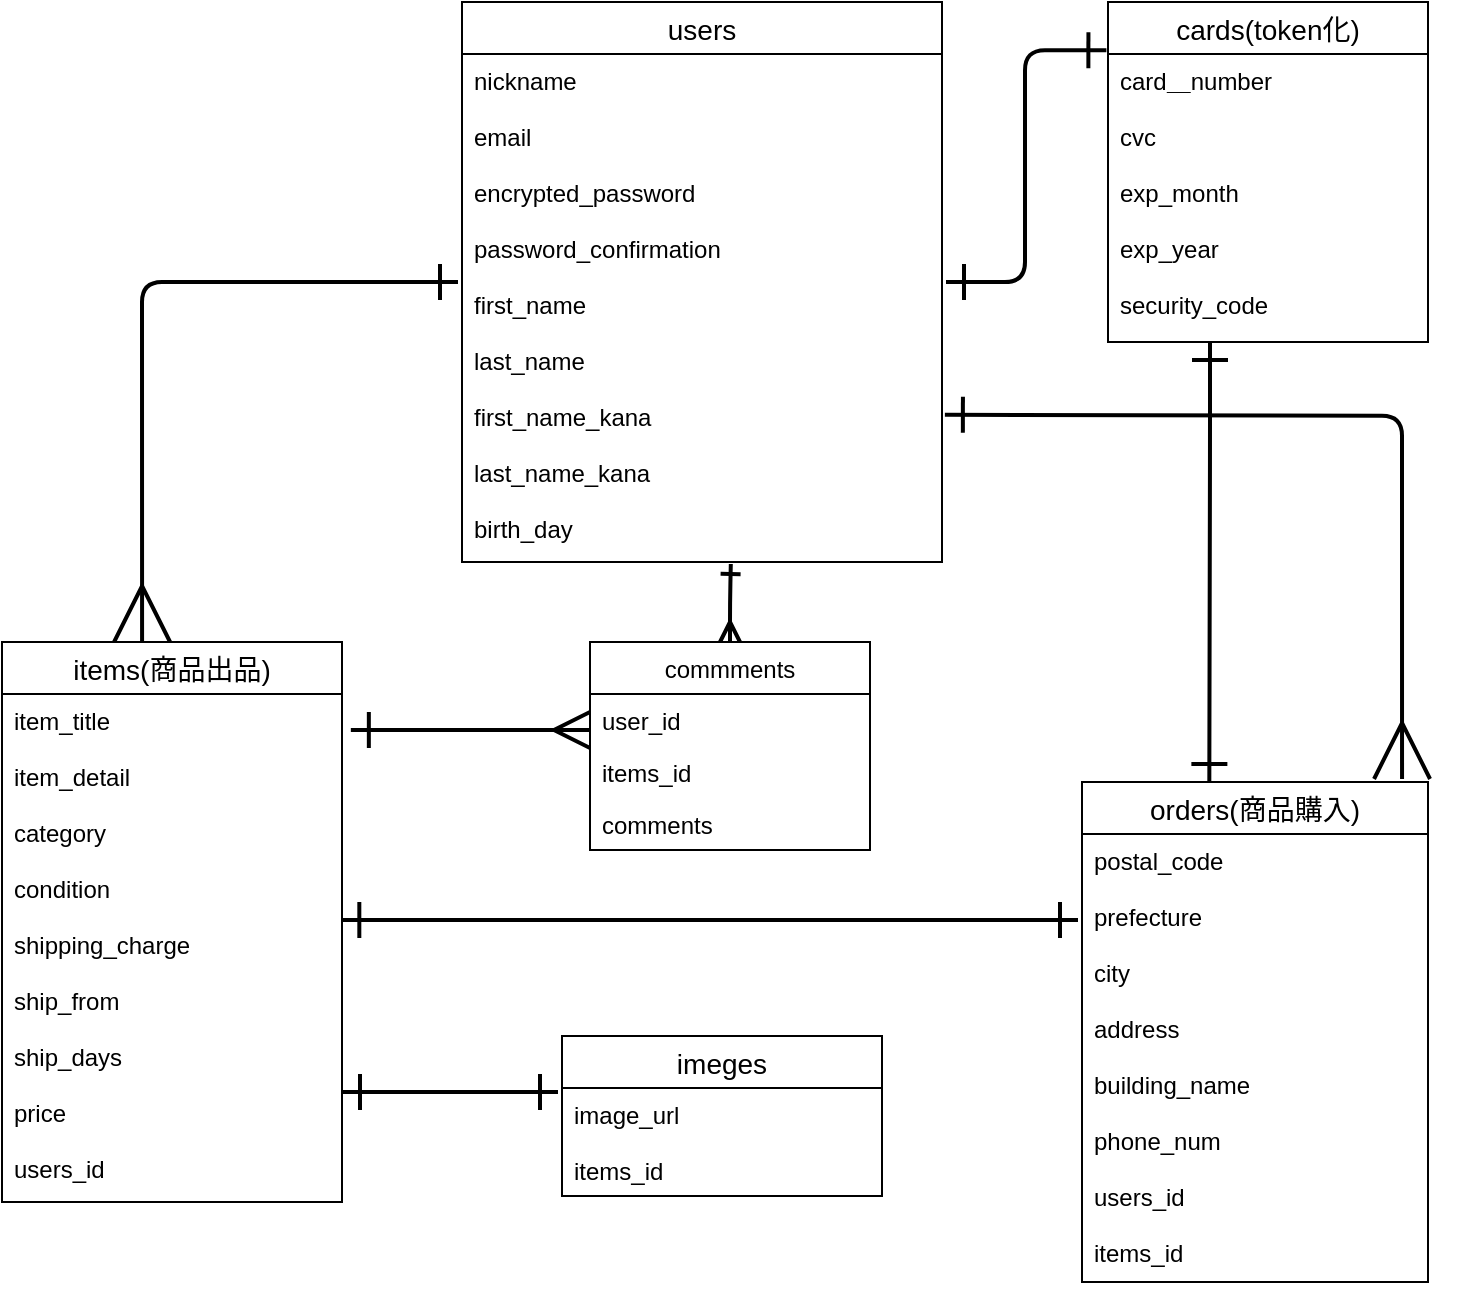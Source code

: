 <mxfile>
    <diagram id="rWAsGiQK8i2zTbiSWOjm" name="ページ1">
        <mxGraphModel dx="427" dy="888" grid="1" gridSize="10" guides="1" tooltips="1" connect="1" arrows="1" fold="1" page="1" pageScale="1" pageWidth="827" pageHeight="1169" math="0" shadow="0">
            <root>
                <mxCell id="0"/>
                <mxCell id="1" parent="0"/>
                <mxCell id="42" value="items(商品出品)" style="swimlane;fontStyle=0;childLayout=stackLayout;horizontal=1;startSize=26;horizontalStack=0;resizeParent=1;resizeParentMax=0;resizeLast=0;collapsible=1;marginBottom=0;align=center;fontSize=14;" parent="1" vertex="1">
                    <mxGeometry x="50" y="360" width="170" height="280" as="geometry"/>
                </mxCell>
                <mxCell id="43" value="item_title&#10;&#10;item_detail&#10;&#10;category&#10;&#10;condition&#10;&#10;shipping_charge&#10;&#10;ship_from&#10;&#10;ship_days&#10;&#10;price&#10;&#10;users_id&#10;" style="text;strokeColor=none;fillColor=none;spacingLeft=4;spacingRight=4;overflow=hidden;rotatable=0;points=[[0,0.5],[1,0.5]];portConstraint=eastwest;fontSize=12;" parent="42" vertex="1">
                    <mxGeometry y="26" width="170" height="254" as="geometry"/>
                </mxCell>
                <mxCell id="74" style="html=1;startArrow=ERone;startFill=0;endArrow=ERone;endFill=0;startSize=15;endSize=15;sourcePerimeterSpacing=2;targetPerimeterSpacing=12;strokeWidth=2;entryX=0.998;entryY=0.444;entryDx=0;entryDy=0;entryPerimeter=0;edgeStyle=elbowEdgeStyle;elbow=vertical;" parent="1" source="46" target="43" edge="1">
                    <mxGeometry relative="1" as="geometry">
                        <mxPoint x="230" y="500" as="targetPoint"/>
                    </mxGeometry>
                </mxCell>
                <mxCell id="46" value="orders(商品購入)" style="swimlane;fontStyle=0;childLayout=stackLayout;horizontal=1;startSize=26;horizontalStack=0;resizeParent=1;resizeParentMax=0;resizeLast=0;collapsible=1;marginBottom=0;align=center;fontSize=14;" parent="1" vertex="1">
                    <mxGeometry x="590" y="430" width="173" height="250" as="geometry"/>
                </mxCell>
                <mxCell id="47" value="postal_code&#10;&#10;prefecture&#10;&#10;city&#10;&#10;address&#10;&#10;building_name&#10;&#10;phone_num&#10;&#10;users_id&#10;&#10;items_id" style="text;strokeColor=none;fillColor=none;spacingLeft=4;spacingRight=4;overflow=hidden;rotatable=0;points=[[0,0.5],[1,0.5]];portConstraint=eastwest;fontSize=12;" parent="46" vertex="1">
                    <mxGeometry y="26" width="173" height="224" as="geometry"/>
                </mxCell>
                <mxCell id="56" style="edgeStyle=orthogonalEdgeStyle;html=1;startArrow=ERone;startFill=0;endArrow=ERone;endFill=0;strokeWidth=2;sourcePerimeterSpacing=2;targetPerimeterSpacing=15;entryX=-0.005;entryY=0.142;entryDx=0;entryDy=0;startSize=15;endSize=15;entryPerimeter=0;" parent="1" source="50" target="65" edge="1">
                    <mxGeometry relative="1" as="geometry">
                        <mxPoint x="740" y="170" as="targetPoint"/>
                    </mxGeometry>
                </mxCell>
                <mxCell id="57" style="edgeStyle=orthogonalEdgeStyle;html=1;startArrow=ERone;startFill=0;endArrow=ERmany;endFill=0;sourcePerimeterSpacing=2;targetPerimeterSpacing=15;strokeWidth=2;entryX=0.412;entryY=0;entryDx=0;entryDy=0;entryPerimeter=0;startSize=15;endSize=25;" parent="1" source="50" target="42" edge="1">
                    <mxGeometry relative="1" as="geometry"/>
                </mxCell>
                <mxCell id="50" value="users" style="swimlane;fontStyle=0;childLayout=stackLayout;horizontal=1;startSize=26;horizontalStack=0;resizeParent=1;resizeParentMax=0;resizeLast=0;collapsible=1;marginBottom=0;align=center;fontSize=14;" parent="1" vertex="1">
                    <mxGeometry x="280" y="40" width="240" height="280" as="geometry"/>
                </mxCell>
                <mxCell id="51" value="nickname&#10;&#10;email&#10;&#10;encrypted_password&#10;&#10;password_confirmation&#10;&#10;first_name&#10;&#10;last_name&#10;&#10;first_name_kana&#10;&#10;last_name_kana&#10;&#10;birth_day&#10;&#10;" style="text;strokeColor=none;fillColor=none;spacingLeft=4;spacingRight=4;overflow=hidden;rotatable=0;points=[[0,0.5],[1,0.5]];portConstraint=eastwest;fontSize=12;" parent="50" vertex="1">
                    <mxGeometry y="26" width="240" height="254" as="geometry"/>
                </mxCell>
                <mxCell id="70" style="edgeStyle=orthogonalEdgeStyle;html=1;startArrow=ERone;startFill=0;endArrow=ERone;endFill=0;startSize=15;endSize=15;sourcePerimeterSpacing=2;targetPerimeterSpacing=12;strokeWidth=2;entryX=1;entryY=0.5;entryDx=0;entryDy=0;" parent="1" source="61" edge="1">
                    <mxGeometry relative="1" as="geometry">
                        <mxPoint x="220" y="585" as="targetPoint"/>
                        <Array as="points">
                            <mxPoint x="310" y="585"/>
                            <mxPoint x="310" y="585"/>
                        </Array>
                    </mxGeometry>
                </mxCell>
                <mxCell id="61" value="imeges" style="swimlane;fontStyle=0;childLayout=stackLayout;horizontal=1;startSize=26;horizontalStack=0;resizeParent=1;resizeParentMax=0;resizeLast=0;collapsible=1;marginBottom=0;align=center;fontSize=14;" parent="1" vertex="1">
                    <mxGeometry x="330" y="557" width="160" height="80" as="geometry"/>
                </mxCell>
                <mxCell id="62" value="image_url&#10;&#10;items_id" style="text;strokeColor=none;fillColor=none;spacingLeft=4;spacingRight=4;overflow=hidden;rotatable=0;points=[[0,0.5],[1,0.5]];portConstraint=eastwest;fontSize=12;" parent="61" vertex="1">
                    <mxGeometry y="26" width="160" height="54" as="geometry"/>
                </mxCell>
                <mxCell id="65" value="cards(token化)" style="swimlane;fontStyle=0;childLayout=stackLayout;horizontal=1;startSize=26;horizontalStack=0;resizeParent=1;resizeParentMax=0;resizeLast=0;collapsible=1;marginBottom=0;align=center;fontSize=14;" parent="1" vertex="1">
                    <mxGeometry x="603" y="40" width="160" height="170" as="geometry"/>
                </mxCell>
                <mxCell id="66" value="card＿number&#10;&#10;cvc&#10;&#10;exp_month&#10;&#10;exp_year&#10;&#10;security_code&#10;" style="text;strokeColor=none;fillColor=none;spacingLeft=4;spacingRight=4;overflow=hidden;rotatable=0;points=[[0,0.5],[1,0.5]];portConstraint=eastwest;fontSize=12;" parent="65" vertex="1">
                    <mxGeometry y="26" width="160" height="144" as="geometry"/>
                </mxCell>
                <mxCell id="69" style="edgeStyle=orthogonalEdgeStyle;html=1;entryX=0.925;entryY=-0.006;entryDx=0;entryDy=0;entryPerimeter=0;startArrow=ERone;startFill=0;endArrow=ERmany;endFill=0;startSize=15;endSize=25;sourcePerimeterSpacing=2;targetPerimeterSpacing=12;strokeWidth=2;exitX=1.006;exitY=0.917;exitDx=0;exitDy=0;exitPerimeter=0;" parent="1" target="46" edge="1">
                    <mxGeometry relative="1" as="geometry">
                        <mxPoint x="521.44" y="246.388" as="sourcePoint"/>
                    </mxGeometry>
                </mxCell>
                <mxCell id="78" style="edgeStyle=orthogonalEdgeStyle;html=1;startArrow=ERone;startFill=0;endArrow=ERone;endFill=0;entryX=0.368;entryY=0;entryDx=0;entryDy=0;entryPerimeter=0;endSize=15;startSize=15;strokeWidth=2;" edge="1" parent="1" source="66" target="46">
                    <mxGeometry relative="1" as="geometry">
                        <mxPoint x="830" y="530" as="targetPoint"/>
                        <Array as="points">
                            <mxPoint x="654" y="260"/>
                            <mxPoint x="654" y="260"/>
                        </Array>
                    </mxGeometry>
                </mxCell>
                <mxCell id="83" style="edgeStyle=elbowEdgeStyle;elbow=vertical;html=1;entryX=0.56;entryY=1.004;entryDx=0;entryDy=0;entryPerimeter=0;startArrow=ERmany;startFill=0;endArrow=ERone;endFill=0;startSize=7;endSize=7;strokeWidth=2;" edge="1" parent="1" source="79" target="51">
                    <mxGeometry relative="1" as="geometry"/>
                </mxCell>
                <mxCell id="84" style="edgeStyle=elbowEdgeStyle;elbow=vertical;html=1;entryX=1.026;entryY=0.071;entryDx=0;entryDy=0;entryPerimeter=0;startArrow=ERmany;startFill=0;endArrow=ERone;endFill=0;startSize=15;endSize=15;strokeWidth=2;" edge="1" parent="1" source="79" target="43">
                    <mxGeometry relative="1" as="geometry"/>
                </mxCell>
                <mxCell id="79" value="commments" style="swimlane;fontStyle=0;childLayout=stackLayout;horizontal=1;startSize=26;fillColor=none;horizontalStack=0;resizeParent=1;resizeParentMax=0;resizeLast=0;collapsible=1;marginBottom=0;" vertex="1" parent="1">
                    <mxGeometry x="344" y="360" width="140" height="104" as="geometry"/>
                </mxCell>
                <mxCell id="80" value="user_id" style="text;strokeColor=none;fillColor=none;align=left;verticalAlign=top;spacingLeft=4;spacingRight=4;overflow=hidden;rotatable=0;points=[[0,0.5],[1,0.5]];portConstraint=eastwest;" vertex="1" parent="79">
                    <mxGeometry y="26" width="140" height="26" as="geometry"/>
                </mxCell>
                <mxCell id="81" value="items_id" style="text;strokeColor=none;fillColor=none;align=left;verticalAlign=top;spacingLeft=4;spacingRight=4;overflow=hidden;rotatable=0;points=[[0,0.5],[1,0.5]];portConstraint=eastwest;" vertex="1" parent="79">
                    <mxGeometry y="52" width="140" height="26" as="geometry"/>
                </mxCell>
                <mxCell id="82" value="comments" style="text;strokeColor=none;fillColor=none;align=left;verticalAlign=top;spacingLeft=4;spacingRight=4;overflow=hidden;rotatable=0;points=[[0,0.5],[1,0.5]];portConstraint=eastwest;" vertex="1" parent="79">
                    <mxGeometry y="78" width="140" height="26" as="geometry"/>
                </mxCell>
            </root>
        </mxGraphModel>
    </diagram>
</mxfile>